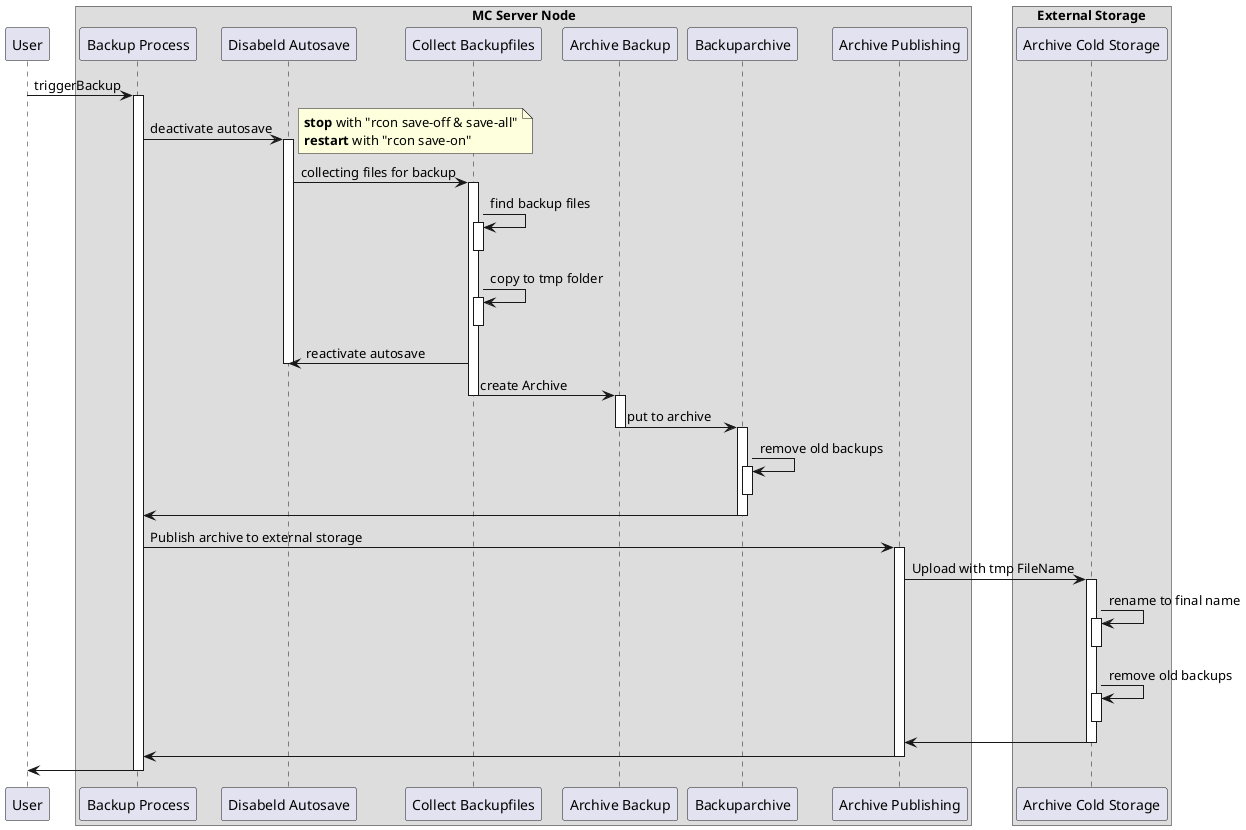 @startuml
participant User

box "MC Server Node"

User -> "Backup Process" as BACKUPPROCESS: triggerBackup

activate BACKUPPROCESS

BACKUPPROCESS -> "Disabeld Autosave" as DISABLEDAUTOSAVE: deactivate autosave


activate DISABLEDAUTOSAVE

note right
	**stop** with "rcon save-off & save-all"
	**restart** with "rcon save-on"
end note

DISABLEDAUTOSAVE -> "Collect Backupfiles" as BACKUPFILECOLLECTING: collecting files for backup
activate BACKUPFILECOLLECTING

BACKUPFILECOLLECTING -> BACKUPFILECOLLECTING : find backup files
activate BACKUPFILECOLLECTING
deactivate BACKUPFILECOLLECTING

BACKUPFILECOLLECTING -> BACKUPFILECOLLECTING : copy to tmp folder
activate BACKUPFILECOLLECTING
deactivate BACKUPFILECOLLECTING



BACKUPFILECOLLECTING -> DISABLEDAUTOSAVE : reactivate autosave

deactivate DISABLEDAUTOSAVE
BACKUPFILECOLLECTING -> "Archive Backup" as BACKUPARCHIVING: create Archive

deactivate BACKUPFILECOLLECTING

deactivate BACKUPFILECOLLECTING


activate BACKUPARCHIVING

BACKUPARCHIVING -> "Backuparchive" as BACKUPARCHIVE: put to archive
deactivate BACKUPARCHIVING

activate BACKUPARCHIVE
BACKUPARCHIVE -> BACKUPARCHIVE:  remove old backups

activate BACKUPARCHIVE
deactivate BACKUPARCHIVE

BACKUPARCHIVE -> BACKUPPROCESS
deactivate BACKUPARCHIVE


BACKUPPROCESS -> "Archive Publishing" as BACKUPPUBLISH: Publish archive to external storage

activate BACKUPPUBLISH

end box

box "External Storage"

BACKUPPUBLISH -> "Archive Cold Storage" as BACKUPPUBLISHEXTERNAL: Upload with tmp FileName

activate BACKUPPUBLISHEXTERNAL
BACKUPPUBLISHEXTERNAL -> BACKUPPUBLISHEXTERNAL : rename to final name
activate BACKUPPUBLISHEXTERNAL
deactivate BACKUPPUBLISHEXTERNAL

BACKUPPUBLISHEXTERNAL -> BACKUPPUBLISHEXTERNAL : remove old backups
activate BACKUPPUBLISHEXTERNAL
deactivate BACKUPPUBLISHEXTERNAL

BACKUPPUBLISHEXTERNAL-> BACKUPPUBLISH
deactivate BACKUPPUBLISHEXTERNAL

end box

BACKUPPUBLISH -> BACKUPPROCESS
deactivate BACKUPPUBLISH
BACKUPPROCESS -> User
deactivate BACKUPPROCESS
@enduml
